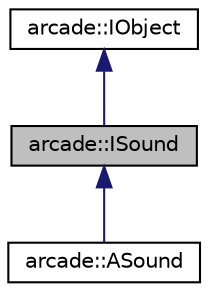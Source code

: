 digraph "arcade::ISound"
{
 // LATEX_PDF_SIZE
  edge [fontname="Helvetica",fontsize="10",labelfontname="Helvetica",labelfontsize="10"];
  node [fontname="Helvetica",fontsize="10",shape=record];
  Node1 [label="arcade::ISound",height=0.2,width=0.4,color="black", fillcolor="grey75", style="filled", fontcolor="black",tooltip=" "];
  Node2 -> Node1 [dir="back",color="midnightblue",fontsize="10",style="solid",fontname="Helvetica"];
  Node2 [label="arcade::IObject",height=0.2,width=0.4,color="black", fillcolor="white", style="filled",URL="$classarcade_1_1IObject.html",tooltip="virtual class for all objects in the arcade box"];
  Node1 -> Node3 [dir="back",color="midnightblue",fontsize="10",style="solid",fontname="Helvetica"];
  Node3 [label="arcade::ASound",height=0.2,width=0.4,color="black", fillcolor="white", style="filled",URL="$classarcade_1_1ASound.html",tooltip=" "];
}
